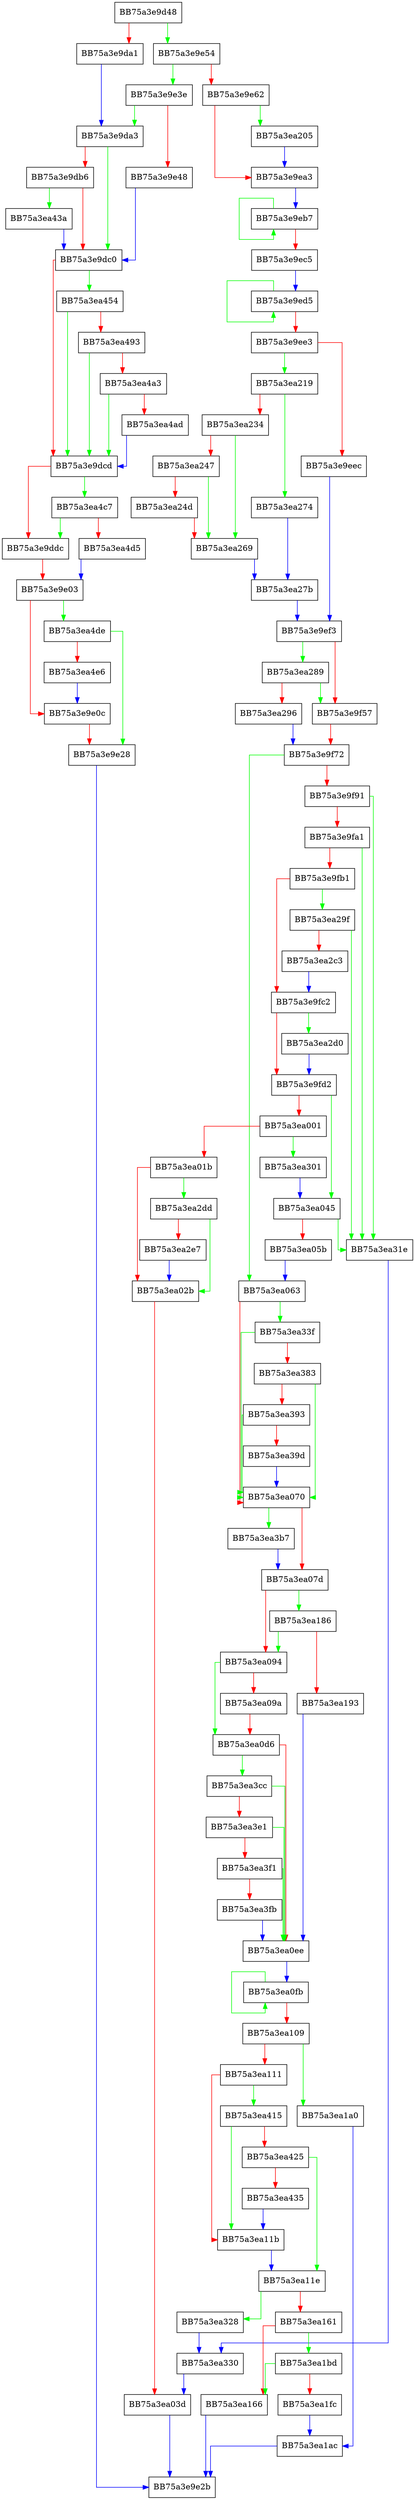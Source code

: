digraph Scan {
  node [shape="box"];
  graph [splines=ortho];
  BB75a3e9d48 -> BB75a3e9e54 [color="green"];
  BB75a3e9d48 -> BB75a3e9da1 [color="red"];
  BB75a3e9da1 -> BB75a3e9da3 [color="blue"];
  BB75a3e9da3 -> BB75a3e9dc0 [color="green"];
  BB75a3e9da3 -> BB75a3e9db6 [color="red"];
  BB75a3e9db6 -> BB75a3ea43a [color="green"];
  BB75a3e9db6 -> BB75a3e9dc0 [color="red"];
  BB75a3e9dc0 -> BB75a3ea454 [color="green"];
  BB75a3e9dc0 -> BB75a3e9dcd [color="red"];
  BB75a3e9dcd -> BB75a3ea4c7 [color="green"];
  BB75a3e9dcd -> BB75a3e9ddc [color="red"];
  BB75a3e9ddc -> BB75a3e9e03 [color="red"];
  BB75a3e9e03 -> BB75a3ea4de [color="green"];
  BB75a3e9e03 -> BB75a3e9e0c [color="red"];
  BB75a3e9e0c -> BB75a3e9e28 [color="red"];
  BB75a3e9e28 -> BB75a3e9e2b [color="blue"];
  BB75a3e9e3e -> BB75a3e9da3 [color="green"];
  BB75a3e9e3e -> BB75a3e9e48 [color="red"];
  BB75a3e9e48 -> BB75a3e9dc0 [color="blue"];
  BB75a3e9e54 -> BB75a3e9e3e [color="green"];
  BB75a3e9e54 -> BB75a3e9e62 [color="red"];
  BB75a3e9e62 -> BB75a3ea205 [color="green"];
  BB75a3e9e62 -> BB75a3e9ea3 [color="red"];
  BB75a3e9ea3 -> BB75a3e9eb7 [color="blue"];
  BB75a3e9eb7 -> BB75a3e9eb7 [color="green"];
  BB75a3e9eb7 -> BB75a3e9ec5 [color="red"];
  BB75a3e9ec5 -> BB75a3e9ed5 [color="blue"];
  BB75a3e9ed5 -> BB75a3e9ed5 [color="green"];
  BB75a3e9ed5 -> BB75a3e9ee3 [color="red"];
  BB75a3e9ee3 -> BB75a3ea219 [color="green"];
  BB75a3e9ee3 -> BB75a3e9eec [color="red"];
  BB75a3e9eec -> BB75a3e9ef3 [color="blue"];
  BB75a3e9ef3 -> BB75a3ea289 [color="green"];
  BB75a3e9ef3 -> BB75a3e9f57 [color="red"];
  BB75a3e9f57 -> BB75a3e9f72 [color="red"];
  BB75a3e9f72 -> BB75a3ea063 [color="green"];
  BB75a3e9f72 -> BB75a3e9f91 [color="red"];
  BB75a3e9f91 -> BB75a3ea31e [color="green"];
  BB75a3e9f91 -> BB75a3e9fa1 [color="red"];
  BB75a3e9fa1 -> BB75a3ea31e [color="green"];
  BB75a3e9fa1 -> BB75a3e9fb1 [color="red"];
  BB75a3e9fb1 -> BB75a3ea29f [color="green"];
  BB75a3e9fb1 -> BB75a3e9fc2 [color="red"];
  BB75a3e9fc2 -> BB75a3ea2d0 [color="green"];
  BB75a3e9fc2 -> BB75a3e9fd2 [color="red"];
  BB75a3e9fd2 -> BB75a3ea045 [color="green"];
  BB75a3e9fd2 -> BB75a3ea001 [color="red"];
  BB75a3ea001 -> BB75a3ea301 [color="green"];
  BB75a3ea001 -> BB75a3ea01b [color="red"];
  BB75a3ea01b -> BB75a3ea2dd [color="green"];
  BB75a3ea01b -> BB75a3ea02b [color="red"];
  BB75a3ea02b -> BB75a3ea03d [color="red"];
  BB75a3ea03d -> BB75a3e9e2b [color="blue"];
  BB75a3ea045 -> BB75a3ea31e [color="green"];
  BB75a3ea045 -> BB75a3ea05b [color="red"];
  BB75a3ea05b -> BB75a3ea063 [color="blue"];
  BB75a3ea063 -> BB75a3ea33f [color="green"];
  BB75a3ea063 -> BB75a3ea070 [color="red"];
  BB75a3ea070 -> BB75a3ea3b7 [color="green"];
  BB75a3ea070 -> BB75a3ea07d [color="red"];
  BB75a3ea07d -> BB75a3ea186 [color="green"];
  BB75a3ea07d -> BB75a3ea094 [color="red"];
  BB75a3ea094 -> BB75a3ea0d6 [color="green"];
  BB75a3ea094 -> BB75a3ea09a [color="red"];
  BB75a3ea09a -> BB75a3ea0d6 [color="red"];
  BB75a3ea0d6 -> BB75a3ea3cc [color="green"];
  BB75a3ea0d6 -> BB75a3ea0ee [color="red"];
  BB75a3ea0ee -> BB75a3ea0fb [color="blue"];
  BB75a3ea0fb -> BB75a3ea0fb [color="green"];
  BB75a3ea0fb -> BB75a3ea109 [color="red"];
  BB75a3ea109 -> BB75a3ea1a0 [color="green"];
  BB75a3ea109 -> BB75a3ea111 [color="red"];
  BB75a3ea111 -> BB75a3ea415 [color="green"];
  BB75a3ea111 -> BB75a3ea11b [color="red"];
  BB75a3ea11b -> BB75a3ea11e [color="blue"];
  BB75a3ea11e -> BB75a3ea328 [color="green"];
  BB75a3ea11e -> BB75a3ea161 [color="red"];
  BB75a3ea161 -> BB75a3ea1bd [color="green"];
  BB75a3ea161 -> BB75a3ea166 [color="red"];
  BB75a3ea166 -> BB75a3e9e2b [color="blue"];
  BB75a3ea186 -> BB75a3ea094 [color="green"];
  BB75a3ea186 -> BB75a3ea193 [color="red"];
  BB75a3ea193 -> BB75a3ea0ee [color="blue"];
  BB75a3ea1a0 -> BB75a3ea1ac [color="blue"];
  BB75a3ea1ac -> BB75a3e9e2b [color="blue"];
  BB75a3ea1bd -> BB75a3ea166 [color="green"];
  BB75a3ea1bd -> BB75a3ea1fc [color="red"];
  BB75a3ea1fc -> BB75a3ea1ac [color="blue"];
  BB75a3ea205 -> BB75a3e9ea3 [color="blue"];
  BB75a3ea219 -> BB75a3ea274 [color="green"];
  BB75a3ea219 -> BB75a3ea234 [color="red"];
  BB75a3ea234 -> BB75a3ea269 [color="green"];
  BB75a3ea234 -> BB75a3ea247 [color="red"];
  BB75a3ea247 -> BB75a3ea269 [color="green"];
  BB75a3ea247 -> BB75a3ea24d [color="red"];
  BB75a3ea24d -> BB75a3ea269 [color="red"];
  BB75a3ea269 -> BB75a3ea27b [color="blue"];
  BB75a3ea274 -> BB75a3ea27b [color="blue"];
  BB75a3ea27b -> BB75a3e9ef3 [color="blue"];
  BB75a3ea289 -> BB75a3e9f57 [color="green"];
  BB75a3ea289 -> BB75a3ea296 [color="red"];
  BB75a3ea296 -> BB75a3e9f72 [color="blue"];
  BB75a3ea29f -> BB75a3ea31e [color="green"];
  BB75a3ea29f -> BB75a3ea2c3 [color="red"];
  BB75a3ea2c3 -> BB75a3e9fc2 [color="blue"];
  BB75a3ea2d0 -> BB75a3e9fd2 [color="blue"];
  BB75a3ea2dd -> BB75a3ea02b [color="green"];
  BB75a3ea2dd -> BB75a3ea2e7 [color="red"];
  BB75a3ea2e7 -> BB75a3ea02b [color="blue"];
  BB75a3ea301 -> BB75a3ea045 [color="blue"];
  BB75a3ea31e -> BB75a3ea330 [color="blue"];
  BB75a3ea328 -> BB75a3ea330 [color="blue"];
  BB75a3ea330 -> BB75a3ea03d [color="blue"];
  BB75a3ea33f -> BB75a3ea070 [color="green"];
  BB75a3ea33f -> BB75a3ea383 [color="red"];
  BB75a3ea383 -> BB75a3ea070 [color="green"];
  BB75a3ea383 -> BB75a3ea393 [color="red"];
  BB75a3ea393 -> BB75a3ea070 [color="green"];
  BB75a3ea393 -> BB75a3ea39d [color="red"];
  BB75a3ea39d -> BB75a3ea070 [color="blue"];
  BB75a3ea3b7 -> BB75a3ea07d [color="blue"];
  BB75a3ea3cc -> BB75a3ea0ee [color="green"];
  BB75a3ea3cc -> BB75a3ea3e1 [color="red"];
  BB75a3ea3e1 -> BB75a3ea0ee [color="green"];
  BB75a3ea3e1 -> BB75a3ea3f1 [color="red"];
  BB75a3ea3f1 -> BB75a3ea0ee [color="green"];
  BB75a3ea3f1 -> BB75a3ea3fb [color="red"];
  BB75a3ea3fb -> BB75a3ea0ee [color="blue"];
  BB75a3ea415 -> BB75a3ea11b [color="green"];
  BB75a3ea415 -> BB75a3ea425 [color="red"];
  BB75a3ea425 -> BB75a3ea11e [color="green"];
  BB75a3ea425 -> BB75a3ea435 [color="red"];
  BB75a3ea435 -> BB75a3ea11b [color="blue"];
  BB75a3ea43a -> BB75a3e9dc0 [color="blue"];
  BB75a3ea454 -> BB75a3e9dcd [color="green"];
  BB75a3ea454 -> BB75a3ea493 [color="red"];
  BB75a3ea493 -> BB75a3e9dcd [color="green"];
  BB75a3ea493 -> BB75a3ea4a3 [color="red"];
  BB75a3ea4a3 -> BB75a3e9dcd [color="green"];
  BB75a3ea4a3 -> BB75a3ea4ad [color="red"];
  BB75a3ea4ad -> BB75a3e9dcd [color="blue"];
  BB75a3ea4c7 -> BB75a3e9ddc [color="green"];
  BB75a3ea4c7 -> BB75a3ea4d5 [color="red"];
  BB75a3ea4d5 -> BB75a3e9e03 [color="blue"];
  BB75a3ea4de -> BB75a3e9e28 [color="green"];
  BB75a3ea4de -> BB75a3ea4e6 [color="red"];
  BB75a3ea4e6 -> BB75a3e9e0c [color="blue"];
}